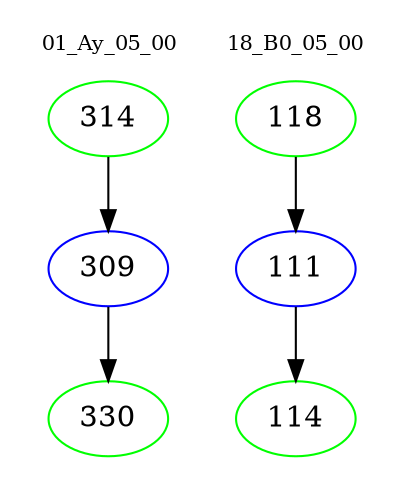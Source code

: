 digraph{
subgraph cluster_0 {
color = white
label = "01_Ay_05_00";
fontsize=10;
T0_314 [label="314", color="green"]
T0_314 -> T0_309 [color="black"]
T0_309 [label="309", color="blue"]
T0_309 -> T0_330 [color="black"]
T0_330 [label="330", color="green"]
}
subgraph cluster_1 {
color = white
label = "18_B0_05_00";
fontsize=10;
T1_118 [label="118", color="green"]
T1_118 -> T1_111 [color="black"]
T1_111 [label="111", color="blue"]
T1_111 -> T1_114 [color="black"]
T1_114 [label="114", color="green"]
}
}

